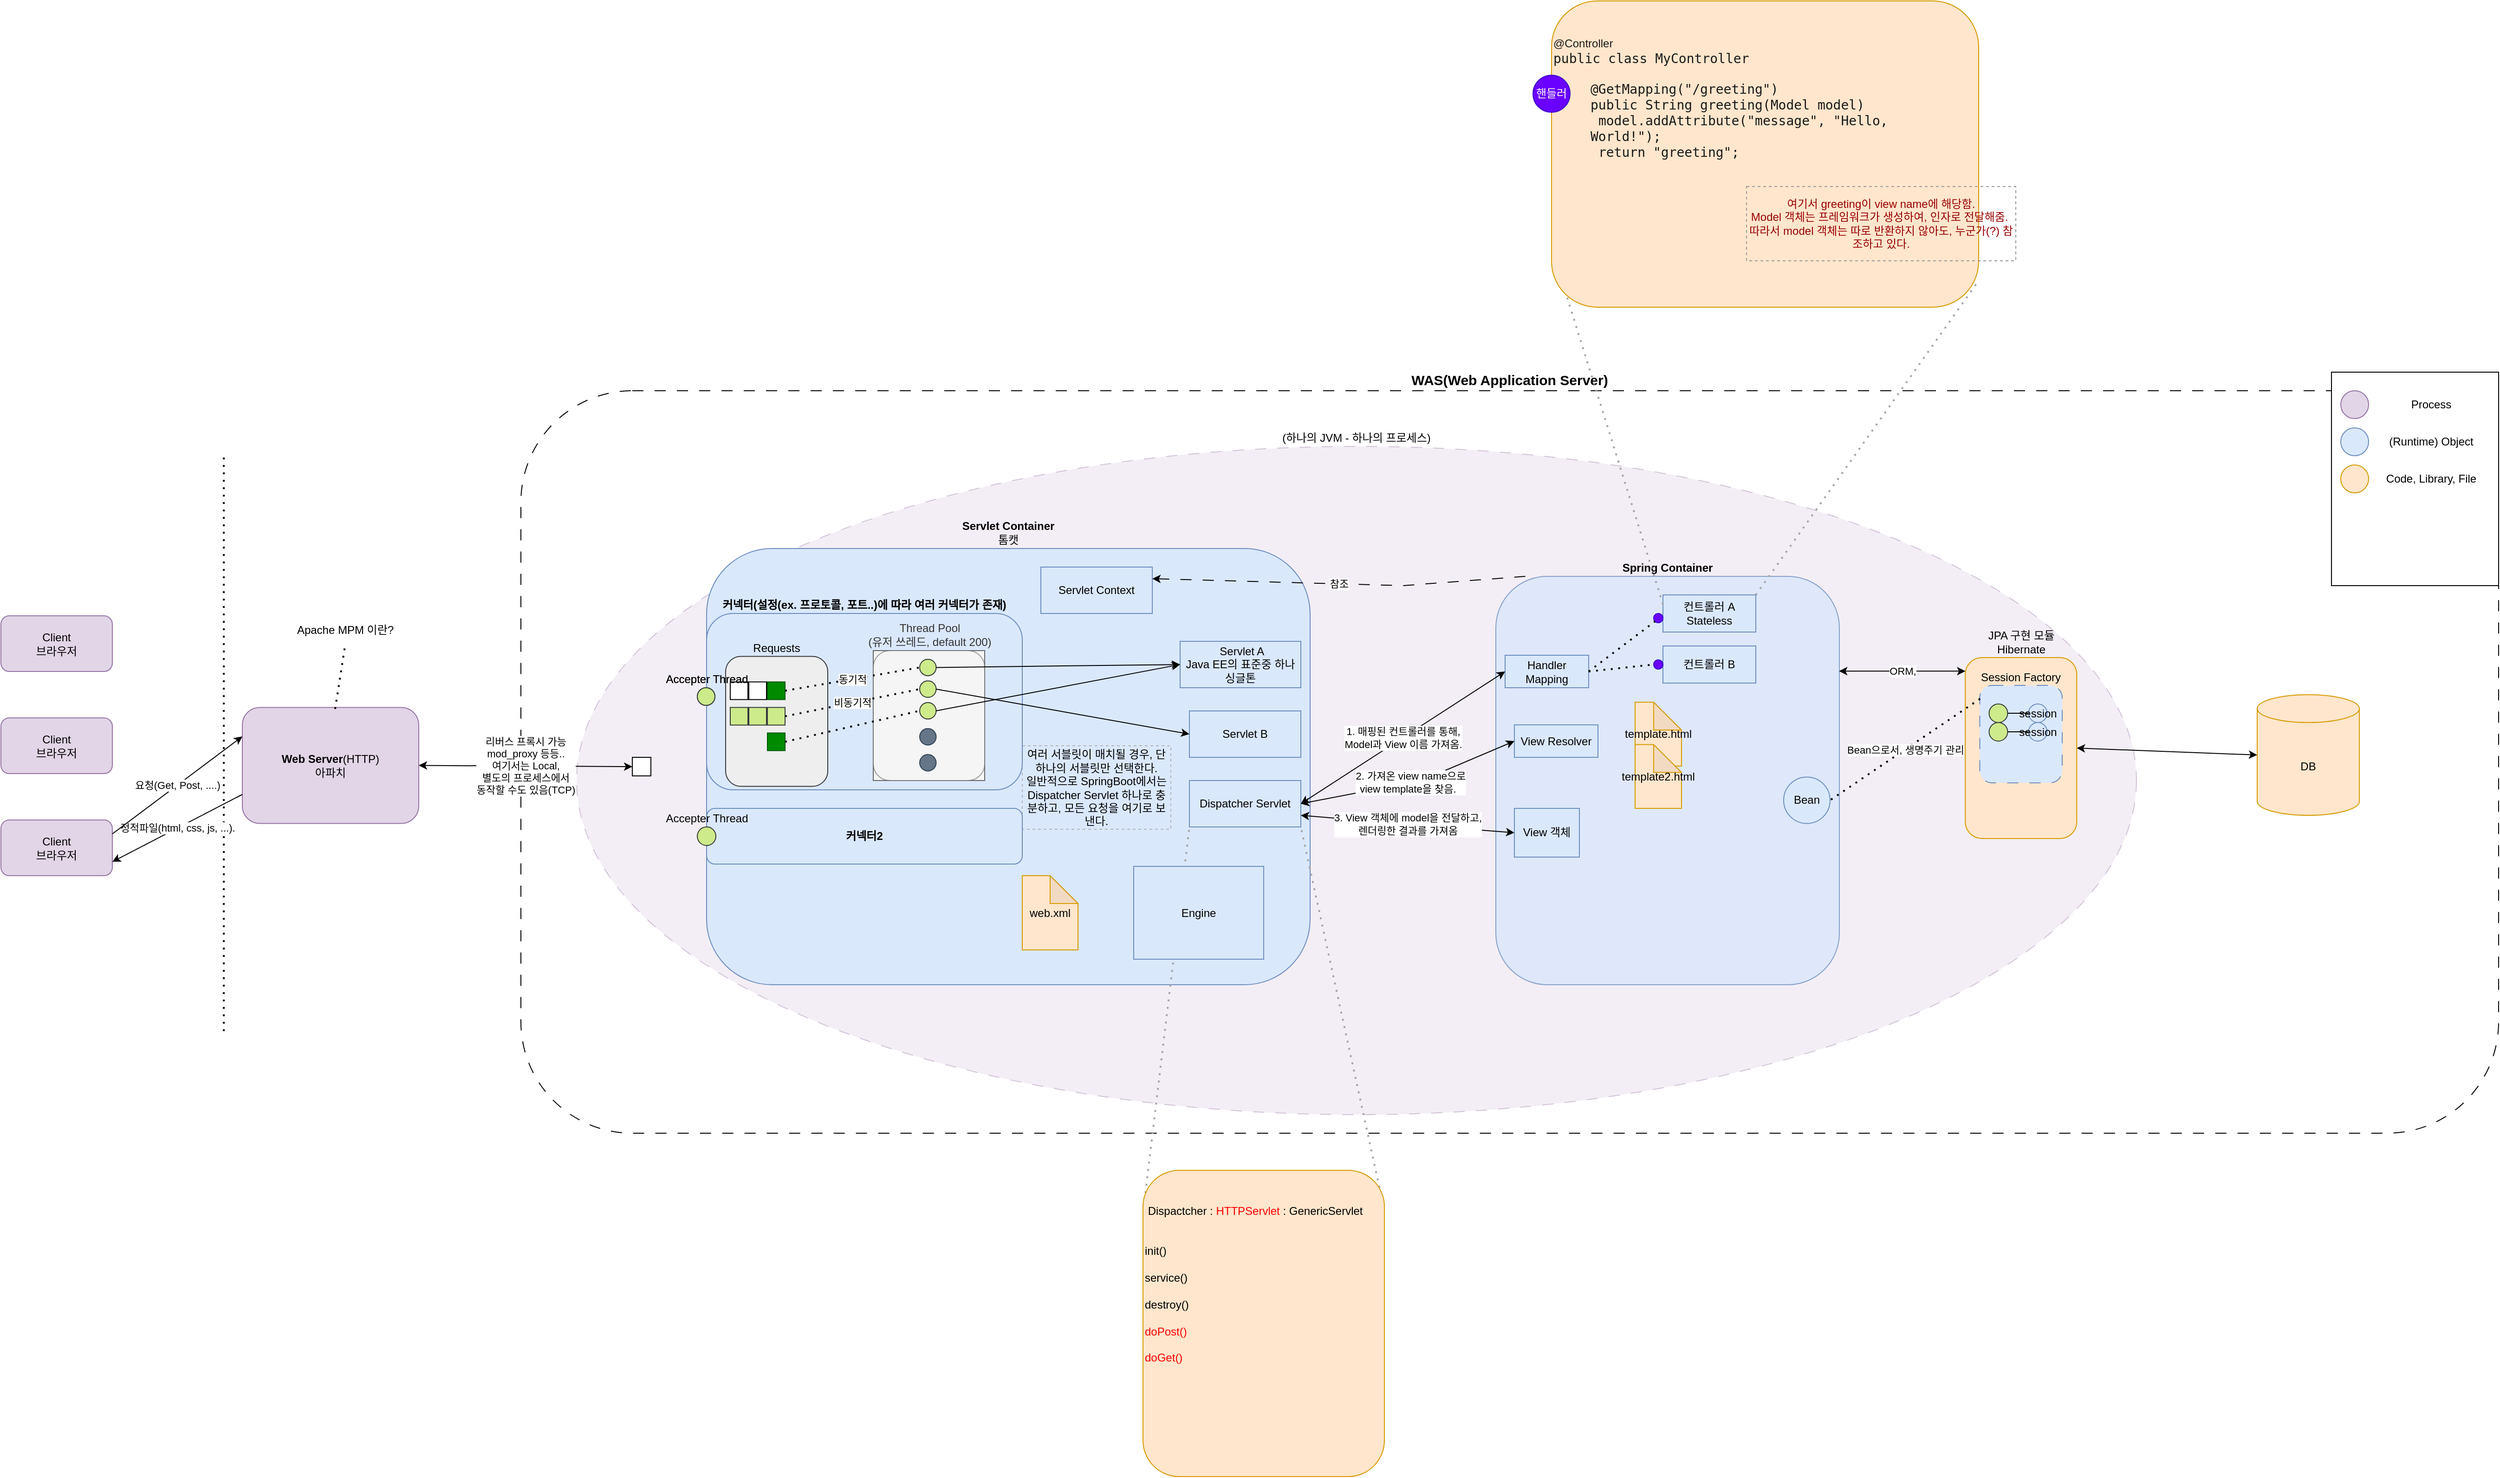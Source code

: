 <mxfile version="21.2.1" type="device">
  <diagram name="페이지-1" id="_ptc0Xfxyd8aRTRUFgxa">
    <mxGraphModel dx="2468" dy="1774" grid="1" gridSize="10" guides="1" tooltips="1" connect="1" arrows="1" fold="1" page="0" pageScale="1" pageWidth="827" pageHeight="1169" math="0" shadow="0">
      <root>
        <mxCell id="0" />
        <mxCell id="1" parent="0" />
        <mxCell id="2o2ikCS96blISOnsaz1u-7" value="WAS(Web Application Server)&lt;br&gt;" style="rounded=1;whiteSpace=wrap;html=1;labelPosition=center;verticalLabelPosition=top;align=center;verticalAlign=bottom;fontStyle=1;fontSize=15;dashed=1;dashPattern=12 12;fillColor=none;" parent="1" vertex="1">
          <mxGeometry x="80" y="-60" width="2130" height="800" as="geometry" />
        </mxCell>
        <mxCell id="2o2ikCS96blISOnsaz1u-25" value="(하나의 JVM - 하나의 프로세스)" style="ellipse;whiteSpace=wrap;html=1;fillColor=#e1d5e7;strokeColor=#9673a6;dashed=1;dashPattern=12 12;opacity=40;labelPosition=center;verticalLabelPosition=top;align=center;verticalAlign=bottom;" parent="1" vertex="1">
          <mxGeometry x="140" width="1680" height="720" as="geometry" />
        </mxCell>
        <mxCell id="2o2ikCS96blISOnsaz1u-1" value="&lt;b&gt;Web Server&lt;/b&gt;(HTTP)&lt;br&gt;아파치&lt;br&gt;" style="rounded=1;whiteSpace=wrap;html=1;fillColor=#e1d5e7;strokeColor=#9673a6;" parent="1" vertex="1">
          <mxGeometry x="-220" y="281.25" width="190" height="125" as="geometry" />
        </mxCell>
        <mxCell id="2o2ikCS96blISOnsaz1u-2" value="&lt;b&gt;Servlet Container&lt;br&gt;&lt;/b&gt;톰캣" style="rounded=1;whiteSpace=wrap;html=1;verticalAlign=bottom;labelPosition=center;verticalLabelPosition=top;align=center;fillColor=#dae8fc;strokeColor=#6c8ebf;" parent="1" vertex="1">
          <mxGeometry x="280" y="110" width="650" height="470" as="geometry" />
        </mxCell>
        <mxCell id="2o2ikCS96blISOnsaz1u-3" value="Client&lt;br&gt;브라우저" style="rounded=1;whiteSpace=wrap;html=1;fillColor=#e1d5e7;strokeColor=#9673a6;" parent="1" vertex="1">
          <mxGeometry x="-480" y="182.5" width="120" height="60" as="geometry" />
        </mxCell>
        <mxCell id="2o2ikCS96blISOnsaz1u-4" value="Client&lt;br&gt;브라우저" style="rounded=1;whiteSpace=wrap;html=1;fillColor=#e1d5e7;strokeColor=#9673a6;" parent="1" vertex="1">
          <mxGeometry x="-480" y="292.5" width="120" height="60" as="geometry" />
        </mxCell>
        <mxCell id="2o2ikCS96blISOnsaz1u-5" value="Client&lt;br&gt;브라우저" style="rounded=1;whiteSpace=wrap;html=1;fillColor=#e1d5e7;strokeColor=#9673a6;" parent="1" vertex="1">
          <mxGeometry x="-480" y="402.5" width="120" height="60" as="geometry" />
        </mxCell>
        <mxCell id="2o2ikCS96blISOnsaz1u-6" value="" style="endArrow=none;dashed=1;html=1;dashPattern=1 3;strokeWidth=2;rounded=0;" parent="1" edge="1">
          <mxGeometry width="50" height="50" relative="1" as="geometry">
            <mxPoint x="-240" y="630" as="sourcePoint" />
            <mxPoint x="-240" y="10" as="targetPoint" />
          </mxGeometry>
        </mxCell>
        <mxCell id="2o2ikCS96blISOnsaz1u-8" value="리버스 프록시 가능&lt;br&gt;mod_proxy 등등..&lt;br&gt;여기서는 Local, &lt;br&gt;별도의 프로세스에서 &lt;br&gt;동작할 수도 있음(TCP)" style="endArrow=classic;startArrow=classic;html=1;rounded=0;exitX=1;exitY=0.5;exitDx=0;exitDy=0;entryX=0.5;entryY=1;entryDx=0;entryDy=0;" parent="1" source="2o2ikCS96blISOnsaz1u-1" target="0yq-g5GW4wCfp6ru5UPP-42" edge="1">
          <mxGeometry width="50" height="50" relative="1" as="geometry">
            <mxPoint x="400" y="430" as="sourcePoint" />
            <mxPoint x="300" y="210" as="targetPoint" />
          </mxGeometry>
        </mxCell>
        <mxCell id="2o2ikCS96blISOnsaz1u-9" value="&lt;b&gt;Spring Container&lt;/b&gt;&lt;br&gt;" style="rounded=1;whiteSpace=wrap;html=1;verticalAlign=bottom;labelPosition=center;verticalLabelPosition=top;align=center;fillColor=#dae8fc;strokeColor=#6c8ebf;opacity=80;" parent="1" vertex="1">
          <mxGeometry x="1130" y="140" width="370" height="440" as="geometry" />
        </mxCell>
        <mxCell id="2o2ikCS96blISOnsaz1u-10" value="Dispatcher Servlet" style="rounded=0;whiteSpace=wrap;html=1;fillColor=#dae8fc;strokeColor=#6c8ebf;" parent="1" vertex="1">
          <mxGeometry x="800" y="360" width="120" height="50" as="geometry" />
        </mxCell>
        <mxCell id="2o2ikCS96blISOnsaz1u-11" value="Servlet B" style="rounded=0;whiteSpace=wrap;html=1;fillColor=#dae8fc;strokeColor=#6c8ebf;" parent="1" vertex="1">
          <mxGeometry x="800" y="285" width="120" height="50" as="geometry" />
        </mxCell>
        <mxCell id="2o2ikCS96blISOnsaz1u-12" value="&amp;nbsp;Servlet A&lt;br&gt;Java EE의 표준중 하나&lt;br&gt;싱글톤" style="rounded=0;whiteSpace=wrap;html=1;fillColor=#dae8fc;strokeColor=#6c8ebf;" parent="1" vertex="1">
          <mxGeometry x="790" y="210" width="130" height="50" as="geometry" />
        </mxCell>
        <mxCell id="2o2ikCS96blISOnsaz1u-15" value="Servlet Context" style="rounded=0;whiteSpace=wrap;html=1;fillColor=#dae8fc;strokeColor=#6c8ebf;" parent="1" vertex="1">
          <mxGeometry x="640" y="130" width="120" height="50" as="geometry" />
        </mxCell>
        <mxCell id="2o2ikCS96blISOnsaz1u-16" value="참조" style="endArrow=classic;html=1;rounded=0;entryX=1;entryY=0.25;entryDx=0;entryDy=0;dashed=1;dashPattern=12 12;exitX=0.086;exitY=0;exitDx=0;exitDy=0;exitPerimeter=0;" parent="1" source="2o2ikCS96blISOnsaz1u-9" target="2o2ikCS96blISOnsaz1u-15" edge="1">
          <mxGeometry width="50" height="50" relative="1" as="geometry">
            <mxPoint x="960" y="240" as="sourcePoint" />
            <mxPoint x="740" y="360" as="targetPoint" />
            <Array as="points">
              <mxPoint x="1030" y="150" />
            </Array>
          </mxGeometry>
        </mxCell>
        <mxCell id="2o2ikCS96blISOnsaz1u-17" value="web.xml" style="shape=note;whiteSpace=wrap;html=1;backgroundOutline=1;darkOpacity=0.05;fillColor=#ffe6cc;strokeColor=#d79b00;" parent="1" vertex="1">
          <mxGeometry x="620" y="462.5" width="60" height="80" as="geometry" />
        </mxCell>
        <mxCell id="2o2ikCS96blISOnsaz1u-18" value="Handler Mapping" style="rounded=0;whiteSpace=wrap;html=1;fillColor=#dae8fc;strokeColor=#6c8ebf;" parent="1" vertex="1">
          <mxGeometry x="1140" y="225" width="90" height="35" as="geometry" />
        </mxCell>
        <mxCell id="2o2ikCS96blISOnsaz1u-19" value="컨트롤러 A&lt;br&gt;Stateless" style="rounded=0;whiteSpace=wrap;html=1;fillColor=#dae8fc;strokeColor=#6c8ebf;" parent="1" vertex="1">
          <mxGeometry x="1310" y="160" width="100" height="40" as="geometry" />
        </mxCell>
        <mxCell id="2o2ikCS96blISOnsaz1u-20" value="컨트롤러 B" style="rounded=0;whiteSpace=wrap;html=1;fillColor=#dae8fc;strokeColor=#6c8ebf;" parent="1" vertex="1">
          <mxGeometry x="1310" y="215" width="100" height="40" as="geometry" />
        </mxCell>
        <mxCell id="2o2ikCS96blISOnsaz1u-22" value="정적파일(html, css, js, ...)." style="endArrow=classic;html=1;rounded=0;exitX=0;exitY=0.75;exitDx=0;exitDy=0;entryX=1;entryY=0.75;entryDx=0;entryDy=0;" parent="1" source="2o2ikCS96blISOnsaz1u-1" target="2o2ikCS96blISOnsaz1u-5" edge="1">
          <mxGeometry width="50" height="50" relative="1" as="geometry">
            <mxPoint x="190" y="372.5" as="sourcePoint" />
            <mxPoint x="-330" y="442.5" as="targetPoint" />
          </mxGeometry>
        </mxCell>
        <mxCell id="2o2ikCS96blISOnsaz1u-23" value="요청(Get, Post, ....)" style="endArrow=classic;html=1;rounded=0;entryX=0;entryY=0.25;entryDx=0;entryDy=0;exitX=1;exitY=0.25;exitDx=0;exitDy=0;" parent="1" source="2o2ikCS96blISOnsaz1u-5" target="2o2ikCS96blISOnsaz1u-1" edge="1">
          <mxGeometry width="50" height="50" relative="1" as="geometry">
            <mxPoint x="120" y="342.5" as="sourcePoint" />
            <mxPoint x="170" y="292.5" as="targetPoint" />
          </mxGeometry>
        </mxCell>
        <mxCell id="2o2ikCS96blISOnsaz1u-24" value="DB" style="shape=cylinder3;whiteSpace=wrap;html=1;boundedLbl=1;backgroundOutline=1;size=15;fillColor=#ffe6cc;strokeColor=#d79b00;" parent="1" vertex="1">
          <mxGeometry x="1950" y="267.5" width="110" height="130" as="geometry" />
        </mxCell>
        <mxCell id="2o2ikCS96blISOnsaz1u-29" value="" style="endArrow=classic;startArrow=classic;html=1;rounded=0;entryX=0;entryY=0.5;entryDx=0;entryDy=0;entryPerimeter=0;exitX=1;exitY=0.5;exitDx=0;exitDy=0;" parent="1" source="2o2ikCS96blISOnsaz1u-26" target="2o2ikCS96blISOnsaz1u-24" edge="1">
          <mxGeometry width="50" height="50" relative="1" as="geometry">
            <mxPoint x="1320" y="390" as="sourcePoint" />
            <mxPoint x="1370" y="340" as="targetPoint" />
          </mxGeometry>
        </mxCell>
        <mxCell id="2o2ikCS96blISOnsaz1u-30" value="ORM," style="endArrow=classic;startArrow=classic;html=1;rounded=0;entryX=0.001;entryY=0.075;entryDx=0;entryDy=0;entryPerimeter=0;exitX=0.999;exitY=0.232;exitDx=0;exitDy=0;exitPerimeter=0;" parent="1" source="2o2ikCS96blISOnsaz1u-9" target="2o2ikCS96blISOnsaz1u-26" edge="1">
          <mxGeometry width="50" height="50" relative="1" as="geometry">
            <mxPoint x="1320" y="390" as="sourcePoint" />
            <mxPoint x="1370" y="340" as="targetPoint" />
          </mxGeometry>
        </mxCell>
        <mxCell id="0yq-g5GW4wCfp6ru5UPP-12" value="" style="group" vertex="1" connectable="0" parent="1">
          <mxGeometry x="2030" y="-80" width="180" height="230" as="geometry" />
        </mxCell>
        <mxCell id="0yq-g5GW4wCfp6ru5UPP-1" value="" style="rounded=0;whiteSpace=wrap;html=1;" vertex="1" parent="0yq-g5GW4wCfp6ru5UPP-12">
          <mxGeometry width="180" height="230" as="geometry" />
        </mxCell>
        <mxCell id="0yq-g5GW4wCfp6ru5UPP-4" value="" style="group" vertex="1" connectable="0" parent="0yq-g5GW4wCfp6ru5UPP-12">
          <mxGeometry x="10" y="20" width="160" height="30" as="geometry" />
        </mxCell>
        <mxCell id="0yq-g5GW4wCfp6ru5UPP-2" value="" style="ellipse;whiteSpace=wrap;html=1;aspect=fixed;fillColor=#e1d5e7;strokeColor=#9673a6;" vertex="1" parent="0yq-g5GW4wCfp6ru5UPP-4">
          <mxGeometry width="30" height="30" as="geometry" />
        </mxCell>
        <mxCell id="0yq-g5GW4wCfp6ru5UPP-3" value="Process" style="text;html=1;strokeColor=none;fillColor=none;align=center;verticalAlign=middle;whiteSpace=wrap;rounded=0;" vertex="1" parent="0yq-g5GW4wCfp6ru5UPP-4">
          <mxGeometry x="35" width="125" height="30" as="geometry" />
        </mxCell>
        <mxCell id="0yq-g5GW4wCfp6ru5UPP-5" value="" style="group" vertex="1" connectable="0" parent="0yq-g5GW4wCfp6ru5UPP-12">
          <mxGeometry x="10" y="60" width="160" height="30" as="geometry" />
        </mxCell>
        <mxCell id="0yq-g5GW4wCfp6ru5UPP-6" value="" style="ellipse;whiteSpace=wrap;html=1;aspect=fixed;fillColor=#dae8fc;strokeColor=#6c8ebf;" vertex="1" parent="0yq-g5GW4wCfp6ru5UPP-5">
          <mxGeometry width="30" height="30" as="geometry" />
        </mxCell>
        <mxCell id="0yq-g5GW4wCfp6ru5UPP-7" value="(Runtime) Object" style="text;html=1;strokeColor=none;fillColor=none;align=center;verticalAlign=middle;whiteSpace=wrap;rounded=0;" vertex="1" parent="0yq-g5GW4wCfp6ru5UPP-5">
          <mxGeometry x="35" width="125" height="30" as="geometry" />
        </mxCell>
        <mxCell id="0yq-g5GW4wCfp6ru5UPP-9" value="" style="group" vertex="1" connectable="0" parent="0yq-g5GW4wCfp6ru5UPP-12">
          <mxGeometry x="10" y="100" width="160" height="30" as="geometry" />
        </mxCell>
        <mxCell id="0yq-g5GW4wCfp6ru5UPP-10" value="" style="ellipse;whiteSpace=wrap;html=1;aspect=fixed;fillColor=#ffe6cc;strokeColor=#d79b00;" vertex="1" parent="0yq-g5GW4wCfp6ru5UPP-9">
          <mxGeometry width="30" height="30" as="geometry" />
        </mxCell>
        <mxCell id="0yq-g5GW4wCfp6ru5UPP-11" value="Code, Library, File" style="text;html=1;strokeColor=none;fillColor=none;align=center;verticalAlign=middle;whiteSpace=wrap;rounded=0;" vertex="1" parent="0yq-g5GW4wCfp6ru5UPP-9">
          <mxGeometry x="35" width="125" height="30" as="geometry" />
        </mxCell>
        <mxCell id="0yq-g5GW4wCfp6ru5UPP-13" value="Bean" style="ellipse;whiteSpace=wrap;html=1;aspect=fixed;fillColor=#dae8fc;strokeColor=#6c8ebf;" vertex="1" parent="1">
          <mxGeometry x="1440" y="356.25" width="50" height="50" as="geometry" />
        </mxCell>
        <mxCell id="0yq-g5GW4wCfp6ru5UPP-15" value="Session Factory" style="ellipse;whiteSpace=wrap;html=1;aspect=fixed;dashed=1;dashPattern=8 8;fillColor=#dae8fc;strokeColor=#6c8ebf;" vertex="1" parent="1">
          <mxGeometry x="1678.75" y="280" width="42.5" height="42.5" as="geometry" />
        </mxCell>
        <mxCell id="0yq-g5GW4wCfp6ru5UPP-20" value="" style="group" vertex="1" connectable="0" parent="1">
          <mxGeometry x="1644.38" y="300" width="111.25" height="122.5" as="geometry" />
        </mxCell>
        <mxCell id="0yq-g5GW4wCfp6ru5UPP-16" value="" style="ellipse;whiteSpace=wrap;html=1;aspect=fixed;fillColor=#cdeb8b;strokeColor=#36393d;" vertex="1" parent="0yq-g5GW4wCfp6ru5UPP-20">
          <mxGeometry width="20" height="20" as="geometry" />
        </mxCell>
        <mxCell id="0yq-g5GW4wCfp6ru5UPP-17" value="session" style="ellipse;whiteSpace=wrap;html=1;aspect=fixed;fillColor=#dae8fc;strokeColor=#6c8ebf;" vertex="1" parent="0yq-g5GW4wCfp6ru5UPP-20">
          <mxGeometry x="42.5" width="20" height="20" as="geometry" />
        </mxCell>
        <mxCell id="0yq-g5GW4wCfp6ru5UPP-19" value="" style="endArrow=none;html=1;rounded=0;entryX=0;entryY=0.5;entryDx=0;entryDy=0;exitX=1;exitY=0.5;exitDx=0;exitDy=0;" edge="1" parent="0yq-g5GW4wCfp6ru5UPP-20" source="0yq-g5GW4wCfp6ru5UPP-16" target="0yq-g5GW4wCfp6ru5UPP-17">
          <mxGeometry width="50" height="50" relative="1" as="geometry">
            <mxPoint x="-318.75" y="90" as="sourcePoint" />
            <mxPoint x="-268.75" y="40" as="targetPoint" />
          </mxGeometry>
        </mxCell>
        <mxCell id="2o2ikCS96blISOnsaz1u-26" value="JPA 구현 모듈&lt;br&gt;Hibernate" style="rounded=1;whiteSpace=wrap;html=1;fillColor=#ffe6cc;strokeColor=#d79b00;labelPosition=center;verticalLabelPosition=top;align=center;verticalAlign=bottom;" parent="0yq-g5GW4wCfp6ru5UPP-20" vertex="1">
          <mxGeometry x="-8.75" y="-72.5" width="120" height="195" as="geometry" />
        </mxCell>
        <mxCell id="0yq-g5GW4wCfp6ru5UPP-31" value="" style="group" vertex="1" connectable="0" parent="0yq-g5GW4wCfp6ru5UPP-20">
          <mxGeometry x="6.87" y="-42.5" width="88.75" height="105" as="geometry" />
        </mxCell>
        <mxCell id="0yq-g5GW4wCfp6ru5UPP-29" value="Session Factory" style="rounded=1;whiteSpace=wrap;html=1;fillColor=#dae8fc;strokeColor=#6c8ebf;dashed=1;dashPattern=12 12;labelPosition=center;verticalLabelPosition=top;align=center;verticalAlign=bottom;" vertex="1" parent="0yq-g5GW4wCfp6ru5UPP-31">
          <mxGeometry width="88.75" height="105" as="geometry" />
        </mxCell>
        <mxCell id="0yq-g5GW4wCfp6ru5UPP-21" value="" style="group" vertex="1" connectable="0" parent="0yq-g5GW4wCfp6ru5UPP-31">
          <mxGeometry x="10.0" y="20" width="62.5" height="20" as="geometry" />
        </mxCell>
        <mxCell id="0yq-g5GW4wCfp6ru5UPP-22" value="" style="ellipse;whiteSpace=wrap;html=1;aspect=fixed;fillColor=#cdeb8b;strokeColor=#36393d;" vertex="1" parent="0yq-g5GW4wCfp6ru5UPP-21">
          <mxGeometry width="20" height="20" as="geometry" />
        </mxCell>
        <mxCell id="0yq-g5GW4wCfp6ru5UPP-23" value="session" style="ellipse;whiteSpace=wrap;html=1;aspect=fixed;fillColor=#dae8fc;strokeColor=#6c8ebf;" vertex="1" parent="0yq-g5GW4wCfp6ru5UPP-21">
          <mxGeometry x="42.5" width="20" height="20" as="geometry" />
        </mxCell>
        <mxCell id="0yq-g5GW4wCfp6ru5UPP-24" value="" style="endArrow=none;html=1;rounded=0;entryX=0;entryY=0.5;entryDx=0;entryDy=0;exitX=1;exitY=0.5;exitDx=0;exitDy=0;" edge="1" parent="0yq-g5GW4wCfp6ru5UPP-21" source="0yq-g5GW4wCfp6ru5UPP-22" target="0yq-g5GW4wCfp6ru5UPP-23">
          <mxGeometry width="50" height="50" relative="1" as="geometry">
            <mxPoint x="-318.75" y="90" as="sourcePoint" />
            <mxPoint x="-268.75" y="40" as="targetPoint" />
          </mxGeometry>
        </mxCell>
        <mxCell id="0yq-g5GW4wCfp6ru5UPP-25" value="" style="group" vertex="1" connectable="0" parent="0yq-g5GW4wCfp6ru5UPP-31">
          <mxGeometry x="10.0" y="40" width="62.5" height="20" as="geometry" />
        </mxCell>
        <mxCell id="0yq-g5GW4wCfp6ru5UPP-26" value="" style="ellipse;whiteSpace=wrap;html=1;aspect=fixed;fillColor=#cdeb8b;strokeColor=#36393d;" vertex="1" parent="0yq-g5GW4wCfp6ru5UPP-25">
          <mxGeometry width="20" height="20" as="geometry" />
        </mxCell>
        <mxCell id="0yq-g5GW4wCfp6ru5UPP-27" value="session" style="ellipse;whiteSpace=wrap;html=1;aspect=fixed;fillColor=#dae8fc;strokeColor=#6c8ebf;" vertex="1" parent="0yq-g5GW4wCfp6ru5UPP-25">
          <mxGeometry x="42.5" width="20" height="20" as="geometry" />
        </mxCell>
        <mxCell id="0yq-g5GW4wCfp6ru5UPP-28" value="" style="endArrow=none;html=1;rounded=0;entryX=0;entryY=0.5;entryDx=0;entryDy=0;exitX=1;exitY=0.5;exitDx=0;exitDy=0;" edge="1" parent="0yq-g5GW4wCfp6ru5UPP-25" source="0yq-g5GW4wCfp6ru5UPP-26" target="0yq-g5GW4wCfp6ru5UPP-27">
          <mxGeometry width="50" height="50" relative="1" as="geometry">
            <mxPoint x="-318.75" y="90" as="sourcePoint" />
            <mxPoint x="-268.75" y="40" as="targetPoint" />
          </mxGeometry>
        </mxCell>
        <mxCell id="0yq-g5GW4wCfp6ru5UPP-14" value="Bean으로서, 생명주기 관리" style="endArrow=none;dashed=1;html=1;dashPattern=1 3;strokeWidth=2;rounded=0;entryX=1;entryY=0.5;entryDx=0;entryDy=0;exitX=0.004;exitY=0.137;exitDx=0;exitDy=0;exitPerimeter=0;" edge="1" parent="1" source="0yq-g5GW4wCfp6ru5UPP-29" target="0yq-g5GW4wCfp6ru5UPP-13">
          <mxGeometry width="50" height="50" relative="1" as="geometry">
            <mxPoint x="1630" y="780" as="sourcePoint" />
            <mxPoint x="1390" y="340" as="targetPoint" />
          </mxGeometry>
        </mxCell>
        <mxCell id="0yq-g5GW4wCfp6ru5UPP-32" value="여러 서블릿이 매치될 경우, 단 하나의 서블릿만 선택한다.&lt;br&gt;일반적으로 SpringBoot에서는 Dispatcher Servlet 하나로 충분하고, 모든 요청을 여기로 보낸다." style="text;html=1;strokeColor=#B3B3B3;fillColor=none;align=center;verticalAlign=middle;whiteSpace=wrap;rounded=0;dashed=1;" vertex="1" parent="1">
          <mxGeometry x="620" y="322.5" width="160" height="90" as="geometry" />
        </mxCell>
        <mxCell id="0yq-g5GW4wCfp6ru5UPP-34" value="" style="endArrow=none;dashed=1;html=1;dashPattern=1 3;strokeWidth=2;rounded=0;entryX=0;entryY=1;entryDx=0;entryDy=0;exitX=0.01;exitY=0.074;exitDx=0;exitDy=0;exitPerimeter=0;strokeColor=#A3A3A3;" edge="1" parent="1" source="0yq-g5GW4wCfp6ru5UPP-33" target="2o2ikCS96blISOnsaz1u-10">
          <mxGeometry width="50" height="50" relative="1" as="geometry">
            <mxPoint x="830" y="730" as="sourcePoint" />
            <mxPoint x="880" y="680" as="targetPoint" />
          </mxGeometry>
        </mxCell>
        <mxCell id="0yq-g5GW4wCfp6ru5UPP-35" value="" style="endArrow=none;dashed=1;html=1;dashPattern=1 3;strokeWidth=2;rounded=0;entryX=1;entryY=1;entryDx=0;entryDy=0;exitX=0.986;exitY=0.08;exitDx=0;exitDy=0;exitPerimeter=0;strokeColor=#A3A3A3;" edge="1" parent="1" source="0yq-g5GW4wCfp6ru5UPP-33" target="2o2ikCS96blISOnsaz1u-10">
          <mxGeometry width="50" height="50" relative="1" as="geometry">
            <mxPoint x="767" y="786" as="sourcePoint" />
            <mxPoint x="810" y="420" as="targetPoint" />
          </mxGeometry>
        </mxCell>
        <mxCell id="0yq-g5GW4wCfp6ru5UPP-37" value="" style="group" vertex="1" connectable="0" parent="1">
          <mxGeometry x="750" y="780" width="260" height="330" as="geometry" />
        </mxCell>
        <mxCell id="0yq-g5GW4wCfp6ru5UPP-33" value="" style="rounded=1;whiteSpace=wrap;html=1;fillColor=#ffe6cc;strokeColor=#d79b00;" vertex="1" parent="0yq-g5GW4wCfp6ru5UPP-37">
          <mxGeometry width="260" height="330" as="geometry" />
        </mxCell>
        <mxCell id="0yq-g5GW4wCfp6ru5UPP-36" value="&amp;nbsp;Dispactcher : &lt;font color=&quot;#ff0000&quot;&gt;HTTPServlet &lt;/font&gt;:&amp;nbsp;GenericServlet&lt;br&gt;&amp;nbsp;&lt;br&gt;&lt;br&gt;init()&lt;br&gt;&lt;br&gt;service()&lt;br&gt;&lt;br&gt;destroy()&lt;br&gt;&lt;br&gt;&lt;font color=&quot;#ff0000&quot;&gt;doPost()&lt;br&gt;&lt;br&gt;doGet()&lt;/font&gt;" style="text;html=1;strokeColor=none;fillColor=none;align=left;verticalAlign=top;whiteSpace=wrap;rounded=0;" vertex="1" parent="0yq-g5GW4wCfp6ru5UPP-37">
          <mxGeometry y="30" width="260" height="260" as="geometry" />
        </mxCell>
        <mxCell id="0yq-g5GW4wCfp6ru5UPP-39" value="Apache MPM 이란?" style="text;html=1;strokeColor=none;fillColor=none;align=center;verticalAlign=middle;whiteSpace=wrap;rounded=0;" vertex="1" parent="1">
          <mxGeometry x="-169" y="182.5" width="120" height="30" as="geometry" />
        </mxCell>
        <mxCell id="0yq-g5GW4wCfp6ru5UPP-40" value="" style="endArrow=none;dashed=1;html=1;dashPattern=1 3;strokeWidth=2;rounded=0;entryX=0.5;entryY=1;entryDx=0;entryDy=0;exitX=0.526;exitY=0.013;exitDx=0;exitDy=0;exitPerimeter=0;" edge="1" parent="1" source="2o2ikCS96blISOnsaz1u-1" target="0yq-g5GW4wCfp6ru5UPP-39">
          <mxGeometry width="50" height="50" relative="1" as="geometry">
            <mxPoint x="450" y="422.5" as="sourcePoint" />
            <mxPoint x="500" y="372.5" as="targetPoint" />
          </mxGeometry>
        </mxCell>
        <mxCell id="0yq-g5GW4wCfp6ru5UPP-42" value="" style="whiteSpace=wrap;html=1;aspect=fixed;direction=south;" vertex="1" parent="1">
          <mxGeometry x="200" y="335" width="20" height="20" as="geometry" />
        </mxCell>
        <mxCell id="0yq-g5GW4wCfp6ru5UPP-43" value="Engine" style="rounded=0;whiteSpace=wrap;html=1;fillColor=#dae8fc;strokeColor=#6c8ebf;" vertex="1" parent="1">
          <mxGeometry x="740" y="452.5" width="140" height="100" as="geometry" />
        </mxCell>
        <mxCell id="0yq-g5GW4wCfp6ru5UPP-48" value="" style="group" vertex="1" connectable="0" parent="1">
          <mxGeometry x="260" y="190" width="360" height="190" as="geometry" />
        </mxCell>
        <mxCell id="0yq-g5GW4wCfp6ru5UPP-47" value="커넥터(설정(ex. 프로토콜, 포트..)에 따라 여러 커넥터가 존재)" style="rounded=1;whiteSpace=wrap;html=1;labelPosition=center;verticalLabelPosition=top;align=center;verticalAlign=bottom;fillColor=#dae8fc;strokeColor=#6c8ebf;fontStyle=1" vertex="1" parent="0yq-g5GW4wCfp6ru5UPP-48">
          <mxGeometry x="20" y="-10.0" width="340" height="190" as="geometry" />
        </mxCell>
        <mxCell id="2o2ikCS96blISOnsaz1u-50" value="Requests&#xa;" style="group" parent="0yq-g5GW4wCfp6ru5UPP-48" vertex="1" connectable="0">
          <mxGeometry x="40.5" y="33.75" width="110" height="142.5" as="geometry" />
        </mxCell>
        <mxCell id="2o2ikCS96blISOnsaz1u-60" value="Requests" style="group;labelPosition=center;verticalLabelPosition=top;align=center;verticalAlign=bottom;" parent="2o2ikCS96blISOnsaz1u-50" vertex="1" connectable="0">
          <mxGeometry y="2.5" width="110" height="140.0" as="geometry" />
        </mxCell>
        <mxCell id="2o2ikCS96blISOnsaz1u-49" value="" style="rounded=1;whiteSpace=wrap;html=1;fillColor=#eeeeee;strokeColor=#36393d;labelPosition=center;verticalLabelPosition=top;align=center;verticalAlign=bottom;" parent="2o2ikCS96blISOnsaz1u-60" vertex="1">
          <mxGeometry width="110" height="140.0" as="geometry" />
        </mxCell>
        <mxCell id="2o2ikCS96blISOnsaz1u-43" value="" style="whiteSpace=wrap;html=1;aspect=fixed;" parent="2o2ikCS96blISOnsaz1u-60" vertex="1">
          <mxGeometry x="5" y="27.5" width="19" height="19" as="geometry" />
        </mxCell>
        <mxCell id="2o2ikCS96blISOnsaz1u-44" value="" style="whiteSpace=wrap;html=1;aspect=fixed;" parent="2o2ikCS96blISOnsaz1u-60" vertex="1">
          <mxGeometry x="25" y="27.5" width="19" height="19" as="geometry" />
        </mxCell>
        <mxCell id="2o2ikCS96blISOnsaz1u-45" value="" style="whiteSpace=wrap;html=1;aspect=fixed;fillColor=#008a00;strokeColor=#005700;fontColor=#ffffff;" parent="2o2ikCS96blISOnsaz1u-60" vertex="1">
          <mxGeometry x="45" y="27.5" width="19" height="19" as="geometry" />
        </mxCell>
        <mxCell id="2o2ikCS96blISOnsaz1u-46" value="" style="whiteSpace=wrap;html=1;aspect=fixed;fillColor=#cdeb8b;strokeColor=#36393d;" parent="2o2ikCS96blISOnsaz1u-60" vertex="1">
          <mxGeometry x="45" y="55.0" width="19" height="19" as="geometry" />
        </mxCell>
        <mxCell id="2o2ikCS96blISOnsaz1u-47" value="" style="whiteSpace=wrap;html=1;aspect=fixed;fillColor=#008a00;strokeColor=#005700;fontColor=#ffffff;" parent="2o2ikCS96blISOnsaz1u-60" vertex="1">
          <mxGeometry x="45" y="82.5" width="19" height="19" as="geometry" />
        </mxCell>
        <mxCell id="2o2ikCS96blISOnsaz1u-58" value="" style="whiteSpace=wrap;html=1;aspect=fixed;fillColor=#cdeb8b;strokeColor=#36393d;" parent="2o2ikCS96blISOnsaz1u-60" vertex="1">
          <mxGeometry x="5" y="55.0" width="19" height="19" as="geometry" />
        </mxCell>
        <mxCell id="2o2ikCS96blISOnsaz1u-59" value="" style="whiteSpace=wrap;html=1;aspect=fixed;fillColor=#cdeb8b;strokeColor=#36393d;" parent="2o2ikCS96blISOnsaz1u-60" vertex="1">
          <mxGeometry x="25" y="55.0" width="19" height="19" as="geometry" />
        </mxCell>
        <mxCell id="2o2ikCS96blISOnsaz1u-39" value="" style="group;fillColor=#f5f5f5;fontColor=#333333;strokeColor=#666666;" parent="0yq-g5GW4wCfp6ru5UPP-48" vertex="1" connectable="0">
          <mxGeometry x="199.5" y="30" width="120" height="140" as="geometry" />
        </mxCell>
        <mxCell id="2o2ikCS96blISOnsaz1u-32" value="Thread Pool&lt;br&gt;(유저 쓰레드, default 200)" style="rounded=1;html=1;labelPosition=center;verticalLabelPosition=top;align=center;verticalAlign=bottom;fillColor=#f5f5f5;strokeColor=#666666;opacity=60;fontColor=#333333;" parent="2o2ikCS96blISOnsaz1u-39" vertex="1">
          <mxGeometry width="120" height="140" as="geometry" />
        </mxCell>
        <mxCell id="2o2ikCS96blISOnsaz1u-33" value="" style="ellipse;whiteSpace=wrap;html=1;aspect=fixed;fillColor=#cdeb8b;strokeColor=#36393d;" parent="2o2ikCS96blISOnsaz1u-39" vertex="1">
          <mxGeometry x="50" y="9.333" width="17.733" height="17.733" as="geometry" />
        </mxCell>
        <mxCell id="2o2ikCS96blISOnsaz1u-34" value="" style="ellipse;whiteSpace=wrap;html=1;aspect=fixed;fillColor=#cdeb8b;strokeColor=#36393d;" parent="2o2ikCS96blISOnsaz1u-39" vertex="1">
          <mxGeometry x="50" y="32.667" width="17.733" height="17.733" as="geometry" />
        </mxCell>
        <mxCell id="2o2ikCS96blISOnsaz1u-35" value="" style="ellipse;whiteSpace=wrap;html=1;aspect=fixed;fillColor=#cdeb8b;strokeColor=#36393d;" parent="2o2ikCS96blISOnsaz1u-39" vertex="1">
          <mxGeometry x="50" y="56" width="17.733" height="17.733" as="geometry" />
        </mxCell>
        <mxCell id="2o2ikCS96blISOnsaz1u-37" value="" style="ellipse;whiteSpace=wrap;html=1;aspect=fixed;fillColor=#647687;strokeColor=#314354;fontColor=#ffffff;" parent="2o2ikCS96blISOnsaz1u-39" vertex="1">
          <mxGeometry x="50" y="84" width="17.733" height="17.733" as="geometry" />
        </mxCell>
        <mxCell id="2o2ikCS96blISOnsaz1u-38" value="" style="ellipse;whiteSpace=wrap;html=1;aspect=fixed;fillColor=#647687;strokeColor=#314354;fontColor=#ffffff;" parent="2o2ikCS96blISOnsaz1u-39" vertex="1">
          <mxGeometry x="50" y="112" width="17.733" height="17.733" as="geometry" />
        </mxCell>
        <mxCell id="2o2ikCS96blISOnsaz1u-57" value="동기적" style="endArrow=none;dashed=1;html=1;dashPattern=1 3;strokeWidth=2;rounded=0;entryX=0;entryY=0.5;entryDx=0;entryDy=0;exitX=1;exitY=0.5;exitDx=0;exitDy=0;" parent="0yq-g5GW4wCfp6ru5UPP-48" source="2o2ikCS96blISOnsaz1u-45" target="2o2ikCS96blISOnsaz1u-33" edge="1">
          <mxGeometry width="50" height="50" relative="1" as="geometry">
            <mxPoint x="540" y="370.0" as="sourcePoint" />
            <mxPoint x="680" y="370.0" as="targetPoint" />
          </mxGeometry>
        </mxCell>
        <mxCell id="2o2ikCS96blISOnsaz1u-56" value="비동기적" style="endArrow=none;dashed=1;html=1;dashPattern=1 3;strokeWidth=2;rounded=0;entryX=0;entryY=0.5;entryDx=0;entryDy=0;exitX=1;exitY=0.5;exitDx=0;exitDy=0;" parent="0yq-g5GW4wCfp6ru5UPP-48" source="2o2ikCS96blISOnsaz1u-46" target="2o2ikCS96blISOnsaz1u-34" edge="1">
          <mxGeometry width="50" height="50" relative="1" as="geometry">
            <mxPoint x="530" y="360.0" as="sourcePoint" />
            <mxPoint x="670" y="360.0" as="targetPoint" />
          </mxGeometry>
        </mxCell>
        <mxCell id="2o2ikCS96blISOnsaz1u-55" value="" style="endArrow=none;dashed=1;html=1;dashPattern=1 3;strokeWidth=2;rounded=0;entryX=0;entryY=0.5;entryDx=0;entryDy=0;exitX=1;exitY=0.5;exitDx=0;exitDy=0;" parent="0yq-g5GW4wCfp6ru5UPP-48" source="2o2ikCS96blISOnsaz1u-47" target="2o2ikCS96blISOnsaz1u-35" edge="1">
          <mxGeometry width="50" height="50" relative="1" as="geometry">
            <mxPoint x="610" y="430.0" as="sourcePoint" />
            <mxPoint x="660" y="380" as="targetPoint" />
          </mxGeometry>
        </mxCell>
        <mxCell id="0yq-g5GW4wCfp6ru5UPP-51" value="Accepter Thread" style="ellipse;html=1;aspect=fixed;fillColor=#cdeb8b;strokeColor=#36393d;verticalAlign=bottom;labelPosition=center;verticalLabelPosition=top;align=center;" vertex="1" parent="0yq-g5GW4wCfp6ru5UPP-48">
          <mxGeometry x="10" y="70.0" width="19" height="19" as="geometry" />
        </mxCell>
        <mxCell id="0yq-g5GW4wCfp6ru5UPP-54" value="Accepter Thread" style="ellipse;html=1;aspect=fixed;fillColor=#cdeb8b;strokeColor=#36393d;verticalAlign=bottom;labelPosition=center;verticalLabelPosition=top;align=center;" vertex="1" parent="0yq-g5GW4wCfp6ru5UPP-48">
          <mxGeometry x="10" y="70.0" width="19" height="19" as="geometry" />
        </mxCell>
        <mxCell id="2o2ikCS96blISOnsaz1u-40" value="" style="endArrow=classic;html=1;rounded=0;entryX=0;entryY=0.5;entryDx=0;entryDy=0;exitX=1;exitY=0.5;exitDx=0;exitDy=0;" parent="1" source="2o2ikCS96blISOnsaz1u-33" target="2o2ikCS96blISOnsaz1u-12" edge="1">
          <mxGeometry width="50" height="50" relative="1" as="geometry">
            <mxPoint x="670" y="400" as="sourcePoint" />
            <mxPoint x="720" y="350" as="targetPoint" />
          </mxGeometry>
        </mxCell>
        <mxCell id="2o2ikCS96blISOnsaz1u-41" value="" style="endArrow=classic;html=1;rounded=0;entryX=0;entryY=0.5;entryDx=0;entryDy=0;exitX=1;exitY=0.5;exitDx=0;exitDy=0;" parent="1" source="2o2ikCS96blISOnsaz1u-34" target="2o2ikCS96blISOnsaz1u-11" edge="1">
          <mxGeometry width="50" height="50" relative="1" as="geometry">
            <mxPoint x="690" y="310" as="sourcePoint" />
            <mxPoint x="800" y="245" as="targetPoint" />
          </mxGeometry>
        </mxCell>
        <mxCell id="2o2ikCS96blISOnsaz1u-42" value="" style="endArrow=classic;html=1;rounded=0;entryX=0;entryY=0.5;entryDx=0;entryDy=0;exitX=1;exitY=0.5;exitDx=0;exitDy=0;" parent="1" source="2o2ikCS96blISOnsaz1u-35" target="2o2ikCS96blISOnsaz1u-12" edge="1">
          <mxGeometry width="50" height="50" relative="1" as="geometry">
            <mxPoint x="700" y="320" as="sourcePoint" />
            <mxPoint x="810" y="255" as="targetPoint" />
          </mxGeometry>
        </mxCell>
        <mxCell id="0yq-g5GW4wCfp6ru5UPP-53" value="" style="group" vertex="1" connectable="0" parent="1">
          <mxGeometry x="270" y="390" width="350" height="60" as="geometry" />
        </mxCell>
        <mxCell id="0yq-g5GW4wCfp6ru5UPP-49" value="커넥터2" style="rounded=1;whiteSpace=wrap;html=1;fillColor=#dae8fc;strokeColor=#6c8ebf;fontStyle=1" vertex="1" parent="0yq-g5GW4wCfp6ru5UPP-53">
          <mxGeometry x="10" width="340" height="60" as="geometry" />
        </mxCell>
        <mxCell id="0yq-g5GW4wCfp6ru5UPP-52" value="Accepter Thread" style="ellipse;html=1;aspect=fixed;fillColor=#cdeb8b;strokeColor=#36393d;verticalAlign=bottom;labelPosition=center;verticalLabelPosition=top;align=center;" vertex="1" parent="0yq-g5GW4wCfp6ru5UPP-53">
          <mxGeometry y="20" width="20" height="20" as="geometry" />
        </mxCell>
        <mxCell id="0yq-g5GW4wCfp6ru5UPP-58" value="1. 매핑된 컨트롤러를 통해, &lt;br&gt;Model과 View 이름 가져옴." style="endArrow=classic;startArrow=classic;html=1;rounded=0;entryX=0;entryY=0.5;entryDx=0;entryDy=0;exitX=1;exitY=0.5;exitDx=0;exitDy=0;" edge="1" parent="1" source="2o2ikCS96blISOnsaz1u-10" target="2o2ikCS96blISOnsaz1u-18">
          <mxGeometry width="50" height="50" relative="1" as="geometry">
            <mxPoint x="1260" y="470" as="sourcePoint" />
            <mxPoint x="1310" y="420" as="targetPoint" />
          </mxGeometry>
        </mxCell>
        <mxCell id="0yq-g5GW4wCfp6ru5UPP-59" value="" style="ellipse;whiteSpace=wrap;html=1;aspect=fixed;fillColor=#6a00ff;fontColor=#ffffff;strokeColor=#3700CC;" vertex="1" parent="1">
          <mxGeometry x="1300" y="180" width="10" height="10" as="geometry" />
        </mxCell>
        <mxCell id="0yq-g5GW4wCfp6ru5UPP-60" value="" style="ellipse;whiteSpace=wrap;html=1;aspect=fixed;fillColor=#6a00ff;fontColor=#ffffff;strokeColor=#3700CC;" vertex="1" parent="1">
          <mxGeometry x="1300" y="230" width="10" height="10" as="geometry" />
        </mxCell>
        <mxCell id="0yq-g5GW4wCfp6ru5UPP-61" value="" style="endArrow=none;dashed=1;html=1;dashPattern=1 3;strokeWidth=2;rounded=0;entryX=0;entryY=0.5;entryDx=0;entryDy=0;exitX=1;exitY=0.5;exitDx=0;exitDy=0;" edge="1" parent="1" source="2o2ikCS96blISOnsaz1u-18" target="0yq-g5GW4wCfp6ru5UPP-60">
          <mxGeometry width="50" height="50" relative="1" as="geometry">
            <mxPoint x="1260" y="470" as="sourcePoint" />
            <mxPoint x="1310" y="420" as="targetPoint" />
          </mxGeometry>
        </mxCell>
        <mxCell id="0yq-g5GW4wCfp6ru5UPP-62" value="" style="endArrow=none;dashed=1;html=1;dashPattern=1 3;strokeWidth=2;rounded=0;entryX=0;entryY=1;entryDx=0;entryDy=0;exitX=1;exitY=0.5;exitDx=0;exitDy=0;" edge="1" parent="1" source="2o2ikCS96blISOnsaz1u-18" target="0yq-g5GW4wCfp6ru5UPP-59">
          <mxGeometry width="50" height="50" relative="1" as="geometry">
            <mxPoint x="1240" y="253" as="sourcePoint" />
            <mxPoint x="1310" y="308" as="targetPoint" />
          </mxGeometry>
        </mxCell>
        <mxCell id="0yq-g5GW4wCfp6ru5UPP-66" value="" style="endArrow=none;dashed=1;html=1;dashPattern=1 3;strokeWidth=2;rounded=0;exitX=0;exitY=0.25;exitDx=0;exitDy=0;strokeColor=#A3A3A3;entryX=0.035;entryY=0.961;entryDx=0;entryDy=0;entryPerimeter=0;" edge="1" parent="1" source="2o2ikCS96blISOnsaz1u-19" target="0yq-g5GW4wCfp6ru5UPP-69">
          <mxGeometry width="50" height="50" relative="1" as="geometry">
            <mxPoint x="1300" y="140" as="sourcePoint" />
            <mxPoint x="1250" y="-120" as="targetPoint" />
          </mxGeometry>
        </mxCell>
        <mxCell id="0yq-g5GW4wCfp6ru5UPP-67" value="" style="endArrow=none;dashed=1;html=1;dashPattern=1 3;strokeWidth=2;rounded=0;exitX=1;exitY=0;exitDx=0;exitDy=0;strokeColor=#A3A3A3;entryX=0.996;entryY=0.921;entryDx=0;entryDy=0;entryPerimeter=0;" edge="1" parent="1" source="2o2ikCS96blISOnsaz1u-19" target="0yq-g5GW4wCfp6ru5UPP-69">
          <mxGeometry width="50" height="50" relative="1" as="geometry">
            <mxPoint x="1320" y="180" as="sourcePoint" />
            <mxPoint x="1480" y="-160" as="targetPoint" />
          </mxGeometry>
        </mxCell>
        <mxCell id="0yq-g5GW4wCfp6ru5UPP-68" value="" style="group" vertex="1" connectable="0" parent="1">
          <mxGeometry x="1190" y="-480" width="500" height="330" as="geometry" />
        </mxCell>
        <mxCell id="0yq-g5GW4wCfp6ru5UPP-69" value="" style="rounded=1;whiteSpace=wrap;html=1;fillColor=#ffe6cc;strokeColor=#d79b00;" vertex="1" parent="0yq-g5GW4wCfp6ru5UPP-68">
          <mxGeometry width="460" height="330" as="geometry" />
        </mxCell>
        <mxCell id="0yq-g5GW4wCfp6ru5UPP-70" value="&lt;font color=&quot;#1a1a1a&quot;&gt;@Controller&lt;span style=&quot;font-family: &amp;quot;Söhne Mono&amp;quot;, Monaco, &amp;quot;Andale Mono&amp;quot;, &amp;quot;Ubuntu Mono&amp;quot;, monospace; font-size: 14px;&quot;&gt;&lt;br&gt;&lt;/span&gt;&lt;span style=&quot;border: 0px solid rgb(217, 217, 227); box-sizing: border-box; --tw-border-spacing-x:0; --tw-border-spacing-y:0; --tw-translate-x:0; --tw-translate-y:0; --tw-rotate:0; --tw-skew-x:0; --tw-skew-y:0; --tw-scale-x:1; --tw-scale-y:1; --tw-pan-x: ; --tw-pan-y: ; --tw-pinch-zoom: ; --tw-scroll-snap-strictness:proximity; --tw-gradient-from-position: ; --tw-gradient-via-position: ; --tw-gradient-to-position: ; --tw-ordinal: ; --tw-slashed-zero: ; --tw-numeric-figure: ; --tw-numeric-spacing: ; --tw-numeric-fraction: ; --tw-ring-inset: ; --tw-ring-offset-width:0px; --tw-ring-offset-color:#fff; --tw-ring-color:rgba(59,130,246,0.5); --tw-ring-offset-shadow:0 0 transparent; --tw-ring-shadow:0 0 transparent; --tw-shadow:0 0 transparent; --tw-shadow-colored:0 0 transparent; --tw-blur: ; --tw-brightness: ; --tw-contrast: ; --tw-grayscale: ; --tw-hue-rotate: ; --tw-invert: ; --tw-saturate: ; --tw-sepia: ; --tw-drop-shadow: ; --tw-backdrop-blur: ; --tw-backdrop-brightness: ; --tw-backdrop-contrast: ; --tw-backdrop-grayscale: ; --tw-backdrop-hue-rotate: ; --tw-backdrop-invert: ; --tw-backdrop-opacity: ; --tw-backdrop-saturate: ; --tw-backdrop-sepia: ; font-family: &amp;quot;Söhne Mono&amp;quot;, Monaco, &amp;quot;Andale Mono&amp;quot;, &amp;quot;Ubuntu Mono&amp;quot;, monospace; font-size: 14px;&quot; class=&quot;hljs-keyword&quot;&gt;public&lt;/span&gt;&lt;span style=&quot;font-family: &amp;quot;Söhne Mono&amp;quot;, Monaco, &amp;quot;Andale Mono&amp;quot;, &amp;quot;Ubuntu Mono&amp;quot;, monospace; font-size: 14px;&quot;&gt; &lt;/span&gt;&lt;span style=&quot;border: 0px solid rgb(217, 217, 227); box-sizing: border-box; --tw-border-spacing-x:0; --tw-border-spacing-y:0; --tw-translate-x:0; --tw-translate-y:0; --tw-rotate:0; --tw-skew-x:0; --tw-skew-y:0; --tw-scale-x:1; --tw-scale-y:1; --tw-pan-x: ; --tw-pan-y: ; --tw-pinch-zoom: ; --tw-scroll-snap-strictness:proximity; --tw-gradient-from-position: ; --tw-gradient-via-position: ; --tw-gradient-to-position: ; --tw-ordinal: ; --tw-slashed-zero: ; --tw-numeric-figure: ; --tw-numeric-spacing: ; --tw-numeric-fraction: ; --tw-ring-inset: ; --tw-ring-offset-width:0px; --tw-ring-offset-color:#fff; --tw-ring-color:rgba(59,130,246,0.5); --tw-ring-offset-shadow:0 0 transparent; --tw-ring-shadow:0 0 transparent; --tw-shadow:0 0 transparent; --tw-shadow-colored:0 0 transparent; --tw-blur: ; --tw-brightness: ; --tw-contrast: ; --tw-grayscale: ; --tw-hue-rotate: ; --tw-invert: ; --tw-saturate: ; --tw-sepia: ; --tw-drop-shadow: ; --tw-backdrop-blur: ; --tw-backdrop-brightness: ; --tw-backdrop-contrast: ; --tw-backdrop-grayscale: ; --tw-backdrop-hue-rotate: ; --tw-backdrop-invert: ; --tw-backdrop-opacity: ; --tw-backdrop-saturate: ; --tw-backdrop-sepia: ; font-family: &amp;quot;Söhne Mono&amp;quot;, Monaco, &amp;quot;Andale Mono&amp;quot;, &amp;quot;Ubuntu Mono&amp;quot;, monospace; font-size: 14px;&quot; class=&quot;hljs-keyword&quot;&gt;class&lt;/span&gt;&lt;span style=&quot;font-family: &amp;quot;Söhne Mono&amp;quot;, Monaco, &amp;quot;Andale Mono&amp;quot;, &amp;quot;Ubuntu Mono&amp;quot;, monospace; font-size: 14px;&quot;&gt; &lt;/span&gt;&lt;span style=&quot;border: 0px solid rgb(217, 217, 227); box-sizing: border-box; --tw-border-spacing-x:0; --tw-border-spacing-y:0; --tw-translate-x:0; --tw-translate-y:0; --tw-rotate:0; --tw-skew-x:0; --tw-skew-y:0; --tw-scale-x:1; --tw-scale-y:1; --tw-pan-x: ; --tw-pan-y: ; --tw-pinch-zoom: ; --tw-scroll-snap-strictness:proximity; --tw-gradient-from-position: ; --tw-gradient-via-position: ; --tw-gradient-to-position: ; --tw-ordinal: ; --tw-slashed-zero: ; --tw-numeric-figure: ; --tw-numeric-spacing: ; --tw-numeric-fraction: ; --tw-ring-inset: ; --tw-ring-offset-width:0px; --tw-ring-offset-color:#fff; --tw-ring-color:rgba(59,130,246,0.5); --tw-ring-offset-shadow:0 0 transparent; --tw-ring-shadow:0 0 transparent; --tw-shadow:0 0 transparent; --tw-shadow-colored:0 0 transparent; --tw-blur: ; --tw-brightness: ; --tw-contrast: ; --tw-grayscale: ; --tw-hue-rotate: ; --tw-invert: ; --tw-saturate: ; --tw-sepia: ; --tw-drop-shadow: ; --tw-backdrop-blur: ; --tw-backdrop-brightness: ; --tw-backdrop-contrast: ; --tw-backdrop-grayscale: ; --tw-backdrop-hue-rotate: ; --tw-backdrop-invert: ; --tw-backdrop-opacity: ; --tw-backdrop-saturate: ; --tw-backdrop-sepia: ; font-family: &amp;quot;Söhne Mono&amp;quot;, Monaco, &amp;quot;Andale Mono&amp;quot;, &amp;quot;Ubuntu Mono&amp;quot;, monospace; font-size: 14px;&quot; class=&quot;hljs-title class_&quot;&gt;MyController&lt;/span&gt;&lt;span style=&quot;font-family: &amp;quot;Söhne Mono&amp;quot;, Monaco, &amp;quot;Andale Mono&amp;quot;, &amp;quot;Ubuntu Mono&amp;quot;, monospace; font-size: 14px;&quot;&gt;&amp;nbsp;&lt;br&gt;&lt;br&gt;    &lt;/span&gt;&lt;/font&gt;&lt;blockquote style=&quot;margin: 0 0 0 40px; border: none; padding: 0px;&quot;&gt;&lt;font color=&quot;#1a1a1a&quot;&gt;&lt;span style=&quot;border: 0px solid rgb(217, 217, 227); box-sizing: border-box; --tw-border-spacing-x:0; --tw-border-spacing-y:0; --tw-translate-x:0; --tw-translate-y:0; --tw-rotate:0; --tw-skew-x:0; --tw-skew-y:0; --tw-scale-x:1; --tw-scale-y:1; --tw-pan-x: ; --tw-pan-y: ; --tw-pinch-zoom: ; --tw-scroll-snap-strictness:proximity; --tw-gradient-from-position: ; --tw-gradient-via-position: ; --tw-gradient-to-position: ; --tw-ordinal: ; --tw-slashed-zero: ; --tw-numeric-figure: ; --tw-numeric-spacing: ; --tw-numeric-fraction: ; --tw-ring-inset: ; --tw-ring-offset-width:0px; --tw-ring-offset-color:#fff; --tw-ring-color:rgba(59,130,246,0.5); --tw-ring-offset-shadow:0 0 transparent; --tw-ring-shadow:0 0 transparent; --tw-shadow:0 0 transparent; --tw-shadow-colored:0 0 transparent; --tw-blur: ; --tw-brightness: ; --tw-contrast: ; --tw-grayscale: ; --tw-hue-rotate: ; --tw-invert: ; --tw-saturate: ; --tw-sepia: ; --tw-drop-shadow: ; --tw-backdrop-blur: ; --tw-backdrop-brightness: ; --tw-backdrop-contrast: ; --tw-backdrop-grayscale: ; --tw-backdrop-hue-rotate: ; --tw-backdrop-invert: ; --tw-backdrop-opacity: ; --tw-backdrop-saturate: ; --tw-backdrop-sepia: ; font-family: &amp;quot;Söhne Mono&amp;quot;, Monaco, &amp;quot;Andale Mono&amp;quot;, &amp;quot;Ubuntu Mono&amp;quot;, monospace; font-size: 14px;&quot; class=&quot;hljs-meta&quot;&gt;@GetMapping(&quot;/greeting&quot;)&lt;br&gt;&lt;/span&gt;&lt;/font&gt;&lt;font color=&quot;#1a1a1a&quot;&gt;&lt;span style=&quot;border: 0px solid rgb(217, 217, 227); box-sizing: border-box; --tw-border-spacing-x:0; --tw-border-spacing-y:0; --tw-translate-x:0; --tw-translate-y:0; --tw-rotate:0; --tw-skew-x:0; --tw-skew-y:0; --tw-scale-x:1; --tw-scale-y:1; --tw-pan-x: ; --tw-pan-y: ; --tw-pinch-zoom: ; --tw-scroll-snap-strictness:proximity; --tw-gradient-from-position: ; --tw-gradient-via-position: ; --tw-gradient-to-position: ; --tw-ordinal: ; --tw-slashed-zero: ; --tw-numeric-figure: ; --tw-numeric-spacing: ; --tw-numeric-fraction: ; --tw-ring-inset: ; --tw-ring-offset-width:0px; --tw-ring-offset-color:#fff; --tw-ring-color:rgba(59,130,246,0.5); --tw-ring-offset-shadow:0 0 transparent; --tw-ring-shadow:0 0 transparent; --tw-shadow:0 0 transparent; --tw-shadow-colored:0 0 transparent; --tw-blur: ; --tw-brightness: ; --tw-contrast: ; --tw-grayscale: ; --tw-hue-rotate: ; --tw-invert: ; --tw-saturate: ; --tw-sepia: ; --tw-drop-shadow: ; --tw-backdrop-blur: ; --tw-backdrop-brightness: ; --tw-backdrop-contrast: ; --tw-backdrop-grayscale: ; --tw-backdrop-hue-rotate: ; --tw-backdrop-invert: ; --tw-backdrop-opacity: ; --tw-backdrop-saturate: ; --tw-backdrop-sepia: ; font-family: &amp;quot;Söhne Mono&amp;quot;, Monaco, &amp;quot;Andale Mono&amp;quot;, &amp;quot;Ubuntu Mono&amp;quot;, monospace; font-size: 14px;&quot; class=&quot;hljs-keyword&quot;&gt;public&lt;/span&gt;&lt;span style=&quot;font-family: &amp;quot;Söhne Mono&amp;quot;, Monaco, &amp;quot;Andale Mono&amp;quot;, &amp;quot;Ubuntu Mono&amp;quot;, monospace; font-size: 14px;&quot;&gt; String &lt;/span&gt;&lt;span style=&quot;border: 0px solid rgb(217, 217, 227); box-sizing: border-box; --tw-border-spacing-x:0; --tw-border-spacing-y:0; --tw-translate-x:0; --tw-translate-y:0; --tw-rotate:0; --tw-skew-x:0; --tw-skew-y:0; --tw-scale-x:1; --tw-scale-y:1; --tw-pan-x: ; --tw-pan-y: ; --tw-pinch-zoom: ; --tw-scroll-snap-strictness:proximity; --tw-gradient-from-position: ; --tw-gradient-via-position: ; --tw-gradient-to-position: ; --tw-ordinal: ; --tw-slashed-zero: ; --tw-numeric-figure: ; --tw-numeric-spacing: ; --tw-numeric-fraction: ; --tw-ring-inset: ; --tw-ring-offset-width:0px; --tw-ring-offset-color:#fff; --tw-ring-color:rgba(59,130,246,0.5); --tw-ring-offset-shadow:0 0 transparent; --tw-ring-shadow:0 0 transparent; --tw-shadow:0 0 transparent; --tw-shadow-colored:0 0 transparent; --tw-blur: ; --tw-brightness: ; --tw-contrast: ; --tw-grayscale: ; --tw-hue-rotate: ; --tw-invert: ; --tw-saturate: ; --tw-sepia: ; --tw-drop-shadow: ; --tw-backdrop-blur: ; --tw-backdrop-brightness: ; --tw-backdrop-contrast: ; --tw-backdrop-grayscale: ; --tw-backdrop-hue-rotate: ; --tw-backdrop-invert: ; --tw-backdrop-opacity: ; --tw-backdrop-saturate: ; --tw-backdrop-sepia: ; font-family: &amp;quot;Söhne Mono&amp;quot;, Monaco, &amp;quot;Andale Mono&amp;quot;, &amp;quot;Ubuntu Mono&amp;quot;, monospace; font-size: 14px;&quot; class=&quot;hljs-title function_&quot;&gt;greeting&lt;/span&gt;&lt;span style=&quot;border: 0px solid rgb(217, 217, 227); box-sizing: border-box; --tw-border-spacing-x:0; --tw-border-spacing-y:0; --tw-translate-x:0; --tw-translate-y:0; --tw-rotate:0; --tw-skew-x:0; --tw-skew-y:0; --tw-scale-x:1; --tw-scale-y:1; --tw-pan-x: ; --tw-pan-y: ; --tw-pinch-zoom: ; --tw-scroll-snap-strictness:proximity; --tw-gradient-from-position: ; --tw-gradient-via-position: ; --tw-gradient-to-position: ; --tw-ordinal: ; --tw-slashed-zero: ; --tw-numeric-figure: ; --tw-numeric-spacing: ; --tw-numeric-fraction: ; --tw-ring-inset: ; --tw-ring-offset-width:0px; --tw-ring-offset-color:#fff; --tw-ring-color:rgba(59,130,246,0.5); --tw-ring-offset-shadow:0 0 transparent; --tw-ring-shadow:0 0 transparent; --tw-shadow:0 0 transparent; --tw-shadow-colored:0 0 transparent; --tw-blur: ; --tw-brightness: ; --tw-contrast: ; --tw-grayscale: ; --tw-hue-rotate: ; --tw-invert: ; --tw-saturate: ; --tw-sepia: ; --tw-drop-shadow: ; --tw-backdrop-blur: ; --tw-backdrop-brightness: ; --tw-backdrop-contrast: ; --tw-backdrop-grayscale: ; --tw-backdrop-hue-rotate: ; --tw-backdrop-invert: ; --tw-backdrop-opacity: ; --tw-backdrop-saturate: ; --tw-backdrop-sepia: ; font-family: &amp;quot;Söhne Mono&amp;quot;, Monaco, &amp;quot;Andale Mono&amp;quot;, &amp;quot;Ubuntu Mono&amp;quot;, monospace; font-size: 14px;&quot; class=&quot;hljs-params&quot;&gt;(Model model)&lt;/span&gt;&lt;span style=&quot;font-family: &amp;quot;Söhne Mono&amp;quot;, Monaco, &amp;quot;Andale Mono&amp;quot;, &amp;quot;Ubuntu Mono&amp;quot;, monospace; font-size: 14px;&quot;&gt;&amp;nbsp;&lt;br&gt;&lt;/span&gt;&lt;/font&gt;&lt;font color=&quot;#1a1a1a&quot;&gt;&lt;span style=&quot;font-family: &amp;quot;Söhne Mono&amp;quot;, Monaco, &amp;quot;Andale Mono&amp;quot;, &amp;quot;Ubuntu Mono&amp;quot;, monospace; font-size: 14px;&quot;&gt;        &lt;span style=&quot;white-space: pre;&quot;&gt;	&lt;/span&gt;model.addAttribute(&lt;/span&gt;&lt;span style=&quot;border: 0px solid rgb(217, 217, 227); box-sizing: border-box; --tw-border-spacing-x:0; --tw-border-spacing-y:0; --tw-translate-x:0; --tw-translate-y:0; --tw-rotate:0; --tw-skew-x:0; --tw-skew-y:0; --tw-scale-x:1; --tw-scale-y:1; --tw-pan-x: ; --tw-pan-y: ; --tw-pinch-zoom: ; --tw-scroll-snap-strictness:proximity; --tw-gradient-from-position: ; --tw-gradient-via-position: ; --tw-gradient-to-position: ; --tw-ordinal: ; --tw-slashed-zero: ; --tw-numeric-figure: ; --tw-numeric-spacing: ; --tw-numeric-fraction: ; --tw-ring-inset: ; --tw-ring-offset-width:0px; --tw-ring-offset-color:#fff; --tw-ring-color:rgba(59,130,246,0.5); --tw-ring-offset-shadow:0 0 transparent; --tw-ring-shadow:0 0 transparent; --tw-shadow:0 0 transparent; --tw-shadow-colored:0 0 transparent; --tw-blur: ; --tw-brightness: ; --tw-contrast: ; --tw-grayscale: ; --tw-hue-rotate: ; --tw-invert: ; --tw-saturate: ; --tw-sepia: ; --tw-drop-shadow: ; --tw-backdrop-blur: ; --tw-backdrop-brightness: ; --tw-backdrop-contrast: ; --tw-backdrop-grayscale: ; --tw-backdrop-hue-rotate: ; --tw-backdrop-invert: ; --tw-backdrop-opacity: ; --tw-backdrop-saturate: ; --tw-backdrop-sepia: ; font-family: &amp;quot;Söhne Mono&amp;quot;, Monaco, &amp;quot;Andale Mono&amp;quot;, &amp;quot;Ubuntu Mono&amp;quot;, monospace; font-size: 14px;&quot; class=&quot;hljs-string&quot;&gt;&quot;message&quot;&lt;/span&gt;&lt;span style=&quot;font-family: &amp;quot;Söhne Mono&amp;quot;, Monaco, &amp;quot;Andale Mono&amp;quot;, &amp;quot;Ubuntu Mono&amp;quot;, monospace; font-size: 14px;&quot;&gt;,&amp;nbsp;&lt;/span&gt;&lt;span style=&quot;border: 0px solid rgb(217, 217, 227); box-sizing: border-box; --tw-border-spacing-x:0; --tw-border-spacing-y:0; --tw-translate-x:0; --tw-translate-y:0; --tw-rotate:0; --tw-skew-x:0; --tw-skew-y:0; --tw-scale-x:1; --tw-scale-y:1; --tw-pan-x: ; --tw-pan-y: ; --tw-pinch-zoom: ; --tw-scroll-snap-strictness:proximity; --tw-gradient-from-position: ; --tw-gradient-via-position: ; --tw-gradient-to-position: ; --tw-ordinal: ; --tw-slashed-zero: ; --tw-numeric-figure: ; --tw-numeric-spacing: ; --tw-numeric-fraction: ; --tw-ring-inset: ; --tw-ring-offset-width:0px; --tw-ring-offset-color:#fff; --tw-ring-color:rgba(59,130,246,0.5); --tw-ring-offset-shadow:0 0 transparent; --tw-ring-shadow:0 0 transparent; --tw-shadow:0 0 transparent; --tw-shadow-colored:0 0 transparent; --tw-blur: ; --tw-brightness: ; --tw-contrast: ; --tw-grayscale: ; --tw-hue-rotate: ; --tw-invert: ; --tw-saturate: ; --tw-sepia: ; --tw-drop-shadow: ; --tw-backdrop-blur: ; --tw-backdrop-brightness: ; --tw-backdrop-contrast: ; --tw-backdrop-grayscale: ; --tw-backdrop-hue-rotate: ; --tw-backdrop-invert: ; --tw-backdrop-opacity: ; --tw-backdrop-saturate: ; --tw-backdrop-sepia: ; font-family: &amp;quot;Söhne Mono&amp;quot;, Monaco, &amp;quot;Andale Mono&amp;quot;, &amp;quot;Ubuntu Mono&amp;quot;, monospace; font-size: 14px;&quot; class=&quot;hljs-string&quot;&gt;&quot;Hello, World!&quot;&lt;/span&gt;&lt;span style=&quot;font-family: &amp;quot;Söhne Mono&amp;quot;, Monaco, &amp;quot;Andale Mono&amp;quot;, &amp;quot;Ubuntu Mono&amp;quot;, monospace; font-size: 14px;&quot;&gt;);&lt;br&gt;        &lt;/span&gt;&lt;/font&gt;&lt;font color=&quot;#1a1a1a&quot;&gt;&lt;span style=&quot;border: 0px solid rgb(217, 217, 227); box-sizing: border-box; --tw-border-spacing-x:0; --tw-border-spacing-y:0; --tw-translate-x:0; --tw-translate-y:0; --tw-rotate:0; --tw-skew-x:0; --tw-skew-y:0; --tw-scale-x:1; --tw-scale-y:1; --tw-pan-x: ; --tw-pan-y: ; --tw-pinch-zoom: ; --tw-scroll-snap-strictness:proximity; --tw-gradient-from-position: ; --tw-gradient-via-position: ; --tw-gradient-to-position: ; --tw-ordinal: ; --tw-slashed-zero: ; --tw-numeric-figure: ; --tw-numeric-spacing: ; --tw-numeric-fraction: ; --tw-ring-inset: ; --tw-ring-offset-width:0px; --tw-ring-offset-color:#fff; --tw-ring-color:rgba(59,130,246,0.5); --tw-ring-offset-shadow:0 0 transparent; --tw-ring-shadow:0 0 transparent; --tw-shadow:0 0 transparent; --tw-shadow-colored:0 0 transparent; --tw-blur: ; --tw-brightness: ; --tw-contrast: ; --tw-grayscale: ; --tw-hue-rotate: ; --tw-invert: ; --tw-saturate: ; --tw-sepia: ; --tw-drop-shadow: ; --tw-backdrop-blur: ; --tw-backdrop-brightness: ; --tw-backdrop-contrast: ; --tw-backdrop-grayscale: ; --tw-backdrop-hue-rotate: ; --tw-backdrop-invert: ; --tw-backdrop-opacity: ; --tw-backdrop-saturate: ; --tw-backdrop-sepia: ; font-family: &amp;quot;Söhne Mono&amp;quot;, Monaco, &amp;quot;Andale Mono&amp;quot;, &amp;quot;Ubuntu Mono&amp;quot;, monospace; font-size: 14px;&quot; class=&quot;hljs-keyword&quot;&gt;&lt;span style=&quot;white-space: pre;&quot;&gt;	&lt;/span&gt;return&lt;/span&gt;&lt;span style=&quot;font-family: &amp;quot;Söhne Mono&amp;quot;, Monaco, &amp;quot;Andale Mono&amp;quot;, &amp;quot;Ubuntu Mono&amp;quot;, monospace; font-size: 14px;&quot;&gt; &lt;/span&gt;&lt;span style=&quot;border: 0px solid rgb(217, 217, 227); box-sizing: border-box; --tw-border-spacing-x:0; --tw-border-spacing-y:0; --tw-translate-x:0; --tw-translate-y:0; --tw-rotate:0; --tw-skew-x:0; --tw-skew-y:0; --tw-scale-x:1; --tw-scale-y:1; --tw-pan-x: ; --tw-pan-y: ; --tw-pinch-zoom: ; --tw-scroll-snap-strictness:proximity; --tw-gradient-from-position: ; --tw-gradient-via-position: ; --tw-gradient-to-position: ; --tw-ordinal: ; --tw-slashed-zero: ; --tw-numeric-figure: ; --tw-numeric-spacing: ; --tw-numeric-fraction: ; --tw-ring-inset: ; --tw-ring-offset-width:0px; --tw-ring-offset-color:#fff; --tw-ring-color:rgba(59,130,246,0.5); --tw-ring-offset-shadow:0 0 transparent; --tw-ring-shadow:0 0 transparent; --tw-shadow:0 0 transparent; --tw-shadow-colored:0 0 transparent; --tw-blur: ; --tw-brightness: ; --tw-contrast: ; --tw-grayscale: ; --tw-hue-rotate: ; --tw-invert: ; --tw-saturate: ; --tw-sepia: ; --tw-drop-shadow: ; --tw-backdrop-blur: ; --tw-backdrop-brightness: ; --tw-backdrop-contrast: ; --tw-backdrop-grayscale: ; --tw-backdrop-hue-rotate: ; --tw-backdrop-invert: ; --tw-backdrop-opacity: ; --tw-backdrop-saturate: ; --tw-backdrop-sepia: ; font-family: &amp;quot;Söhne Mono&amp;quot;, Monaco, &amp;quot;Andale Mono&amp;quot;, &amp;quot;Ubuntu Mono&amp;quot;, monospace; font-size: 14px;&quot; class=&quot;hljs-string&quot;&gt;&quot;greeting&quot;&lt;/span&gt;&lt;span style=&quot;font-family: &amp;quot;Söhne Mono&amp;quot;, Monaco, &amp;quot;Andale Mono&amp;quot;, &amp;quot;Ubuntu Mono&amp;quot;, monospace; font-size: 14px;&quot;&gt;;&lt;br&gt;&lt;/span&gt;&lt;/font&gt;&lt;br&gt;&lt;/blockquote&gt;&lt;font color=&quot;#1a1a1a&quot;&gt;&lt;span style=&quot;font-family: &amp;quot;Söhne Mono&amp;quot;, Monaco, &amp;quot;Andale Mono&amp;quot;, &amp;quot;Ubuntu Mono&amp;quot;, monospace; font-size: 14px;&quot;&gt;&lt;br&gt;&lt;/span&gt;&lt;/font&gt;" style="text;html=1;strokeColor=none;fillColor=none;align=left;verticalAlign=top;whiteSpace=wrap;rounded=0;" vertex="1" parent="0yq-g5GW4wCfp6ru5UPP-68">
          <mxGeometry y="30" width="440" height="260" as="geometry" />
        </mxCell>
        <mxCell id="0yq-g5GW4wCfp6ru5UPP-72" value="핸들러" style="ellipse;whiteSpace=wrap;html=1;aspect=fixed;fillColor=#6a00ff;fontColor=#ffffff;strokeColor=#3700CC;" vertex="1" parent="0yq-g5GW4wCfp6ru5UPP-68">
          <mxGeometry x="-20" y="80" width="40" height="40" as="geometry" />
        </mxCell>
        <mxCell id="0yq-g5GW4wCfp6ru5UPP-77" value="여기서 greeting이 view name에 해당함.&lt;br&gt;Model 객체는 프레임워크가 생성하여, 인자로 전달해줌.&amp;nbsp;&lt;br&gt;따라서 model 객체는 따로 반환하지 않아도, 누군가(?) 참조하고 있다." style="text;html=1;strokeColor=#999999;fillColor=none;align=center;verticalAlign=middle;whiteSpace=wrap;rounded=0;dashed=1;fontColor=#990000;" vertex="1" parent="0yq-g5GW4wCfp6ru5UPP-68">
          <mxGeometry x="210" y="200" width="290" height="80" as="geometry" />
        </mxCell>
        <mxCell id="0yq-g5GW4wCfp6ru5UPP-71" value="View Resolver" style="rounded=0;whiteSpace=wrap;html=1;fillColor=#dae8fc;strokeColor=#6c8ebf;" vertex="1" parent="1">
          <mxGeometry x="1150" y="300" width="90" height="35" as="geometry" />
        </mxCell>
        <mxCell id="0yq-g5GW4wCfp6ru5UPP-78" value="2. 가져온 view name으로 &lt;br&gt;view template을 찾음.&amp;nbsp;&amp;nbsp;" style="endArrow=classic;startArrow=classic;html=1;rounded=0;entryX=0;entryY=0.5;entryDx=0;entryDy=0;exitX=1;exitY=0.5;exitDx=0;exitDy=0;" edge="1" parent="1" source="2o2ikCS96blISOnsaz1u-10" target="0yq-g5GW4wCfp6ru5UPP-71">
          <mxGeometry width="50" height="50" relative="1" as="geometry">
            <mxPoint x="930" y="395" as="sourcePoint" />
            <mxPoint x="1150" y="253" as="targetPoint" />
            <Array as="points">
              <mxPoint x="1050" y="360" />
            </Array>
          </mxGeometry>
        </mxCell>
        <mxCell id="0yq-g5GW4wCfp6ru5UPP-79" value="template.html" style="shape=note;whiteSpace=wrap;html=1;backgroundOutline=1;darkOpacity=0.05;fillColor=#ffe6cc;strokeColor=#d79b00;" vertex="1" parent="1">
          <mxGeometry x="1280" y="275.62" width="50" height="68.75" as="geometry" />
        </mxCell>
        <mxCell id="0yq-g5GW4wCfp6ru5UPP-80" value="template2.html" style="shape=note;whiteSpace=wrap;html=1;backgroundOutline=1;darkOpacity=0.05;fillColor=#ffe6cc;strokeColor=#d79b00;" vertex="1" parent="1">
          <mxGeometry x="1280" y="321.25" width="50" height="68.75" as="geometry" />
        </mxCell>
        <mxCell id="0yq-g5GW4wCfp6ru5UPP-81" value="View 객체" style="rounded=0;whiteSpace=wrap;html=1;fillColor=#dae8fc;strokeColor=#6c8ebf;" vertex="1" parent="1">
          <mxGeometry x="1150" y="390" width="70" height="52.5" as="geometry" />
        </mxCell>
        <mxCell id="0yq-g5GW4wCfp6ru5UPP-82" value="3. View 객체에 model을 전달하고, &lt;br&gt;렌더링한 결과를 가져옴" style="endArrow=classic;startArrow=classic;html=1;rounded=0;entryX=0;entryY=0.5;entryDx=0;entryDy=0;exitX=1;exitY=0.75;exitDx=0;exitDy=0;" edge="1" parent="1" source="2o2ikCS96blISOnsaz1u-10" target="0yq-g5GW4wCfp6ru5UPP-81">
          <mxGeometry width="50" height="50" relative="1" as="geometry">
            <mxPoint x="930" y="395" as="sourcePoint" />
            <mxPoint x="1150" y="308" as="targetPoint" />
            <Array as="points">
              <mxPoint x="1070" y="410" />
            </Array>
          </mxGeometry>
        </mxCell>
      </root>
    </mxGraphModel>
  </diagram>
</mxfile>
